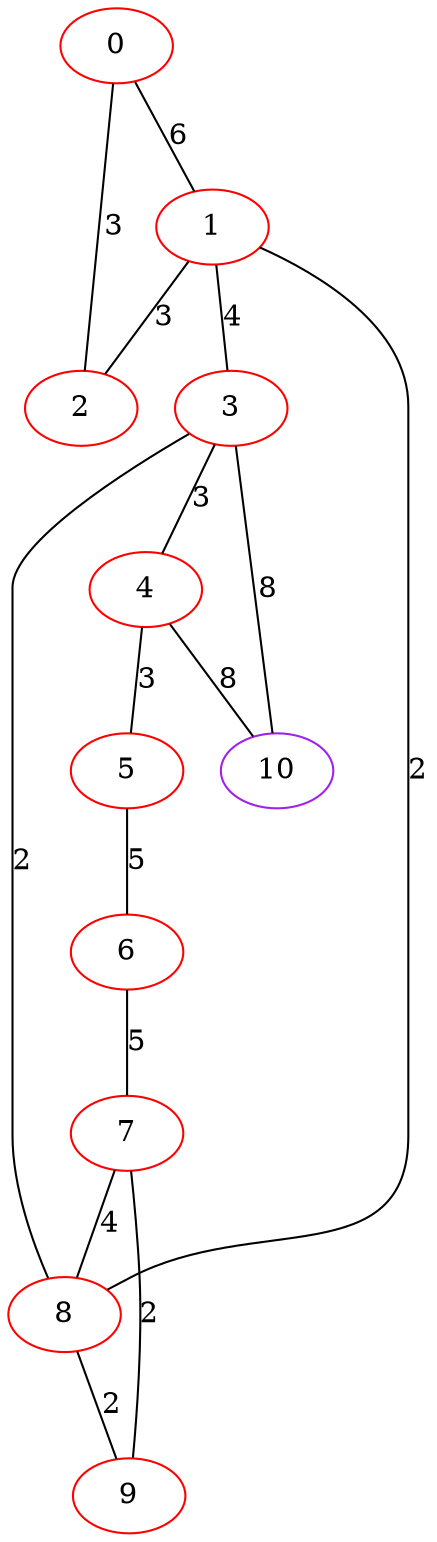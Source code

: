 graph "" {
0 [color=red, weight=1];
1 [color=red, weight=1];
2 [color=red, weight=1];
3 [color=red, weight=1];
4 [color=red, weight=1];
5 [color=red, weight=1];
6 [color=red, weight=1];
7 [color=red, weight=1];
8 [color=red, weight=1];
9 [color=red, weight=1];
10 [color=purple, weight=4];
0 -- 1  [key=0, label=6];
0 -- 2  [key=0, label=3];
1 -- 8  [key=0, label=2];
1 -- 2  [key=0, label=3];
1 -- 3  [key=0, label=4];
3 -- 8  [key=0, label=2];
3 -- 10  [key=0, label=8];
3 -- 4  [key=0, label=3];
4 -- 10  [key=0, label=8];
4 -- 5  [key=0, label=3];
5 -- 6  [key=0, label=5];
6 -- 7  [key=0, label=5];
7 -- 8  [key=0, label=4];
7 -- 9  [key=0, label=2];
8 -- 9  [key=0, label=2];
}
